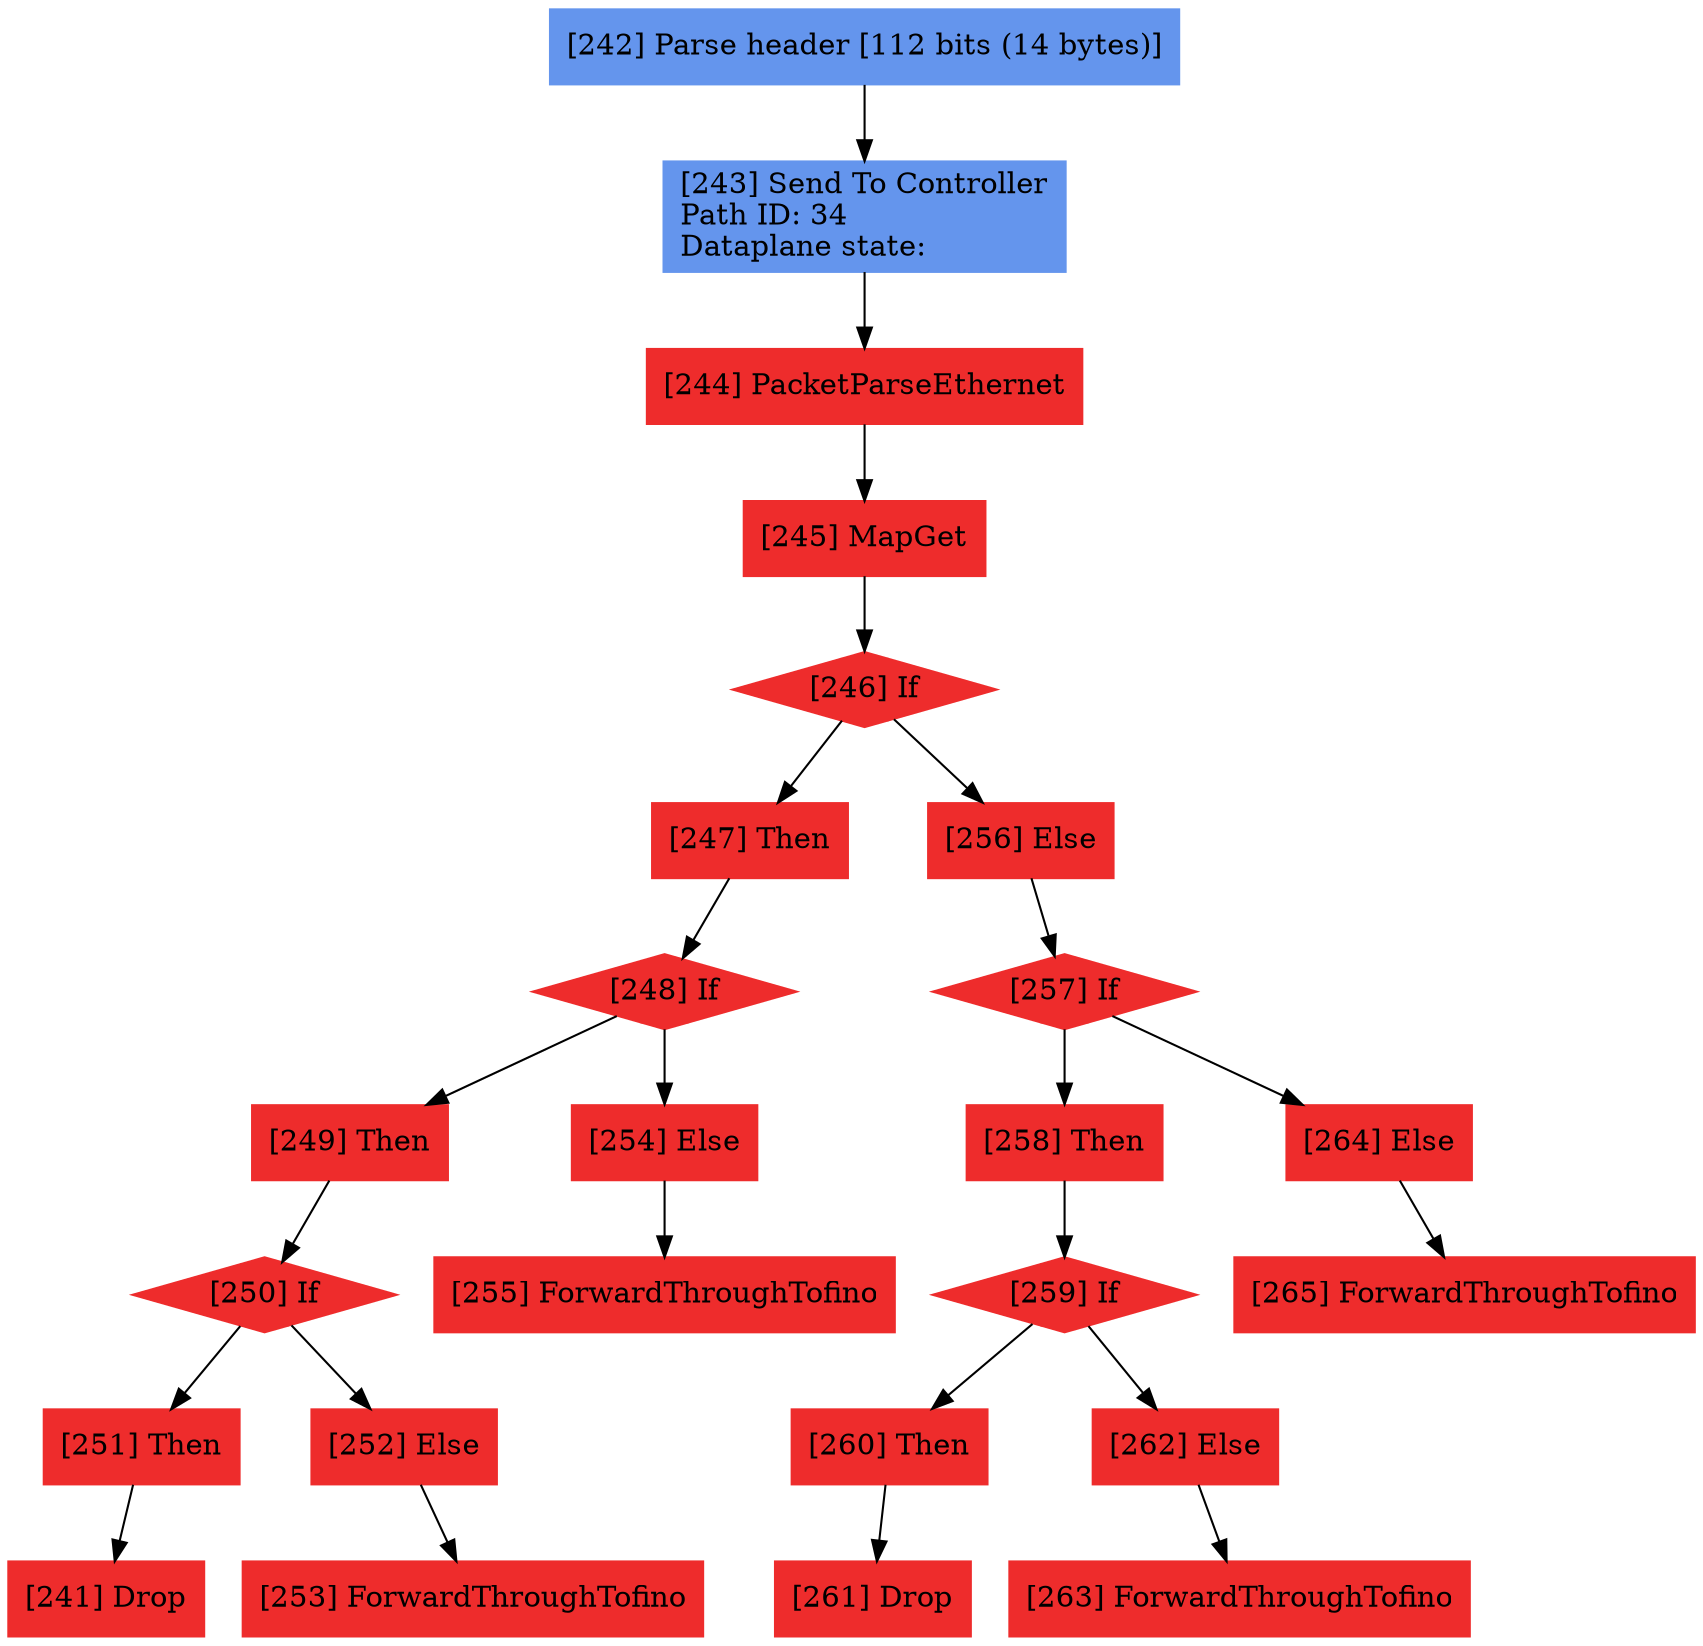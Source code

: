 digraph ExecutionPlan {
layout="dot";node [shape=record,style=filled];
242 [label="[242] Parse header [112 bits (14 bytes)]", color=cornflowerblue];
243 [label="[243] Send To Controller\l	Path ID: 34\l	Dataplane state:\l", color=cornflowerblue];
244 [label="[244] PacketParseEthernet", color=firebrick2];
245 [label="[245] MapGet", color=firebrick2];
246 [shape=Mdiamond, label="[246] If", color=firebrick2];
247 [label="[247] Then", color=firebrick2];
248 [shape=Mdiamond, label="[248] If", color=firebrick2];
249 [label="[249] Then", color=firebrick2];
250 [shape=Mdiamond, label="[250] If", color=firebrick2];
251 [label="[251] Then", color=firebrick2];
241 [label="[241] Drop", color=firebrick2];
251 -> 241;
252 [label="[252] Else", color=firebrick2];
253 [label="[253] ForwardThroughTofino", color=firebrick2];
252 -> 253;
250 -> 251;
250 -> 252;
249 -> 250;
254 [label="[254] Else", color=firebrick2];
255 [label="[255] ForwardThroughTofino", color=firebrick2];
254 -> 255;
248 -> 249;
248 -> 254;
247 -> 248;
256 [label="[256] Else", color=firebrick2];
257 [shape=Mdiamond, label="[257] If", color=firebrick2];
258 [label="[258] Then", color=firebrick2];
259 [shape=Mdiamond, label="[259] If", color=firebrick2];
260 [label="[260] Then", color=firebrick2];
261 [label="[261] Drop", color=firebrick2];
260 -> 261;
262 [label="[262] Else", color=firebrick2];
263 [label="[263] ForwardThroughTofino", color=firebrick2];
262 -> 263;
259 -> 260;
259 -> 262;
258 -> 259;
264 [label="[264] Else", color=firebrick2];
265 [label="[265] ForwardThroughTofino", color=firebrick2];
264 -> 265;
257 -> 258;
257 -> 264;
256 -> 257;
246 -> 247;
246 -> 256;
245 -> 246;
244 -> 245;
243 -> 244;
242 -> 243;
}
